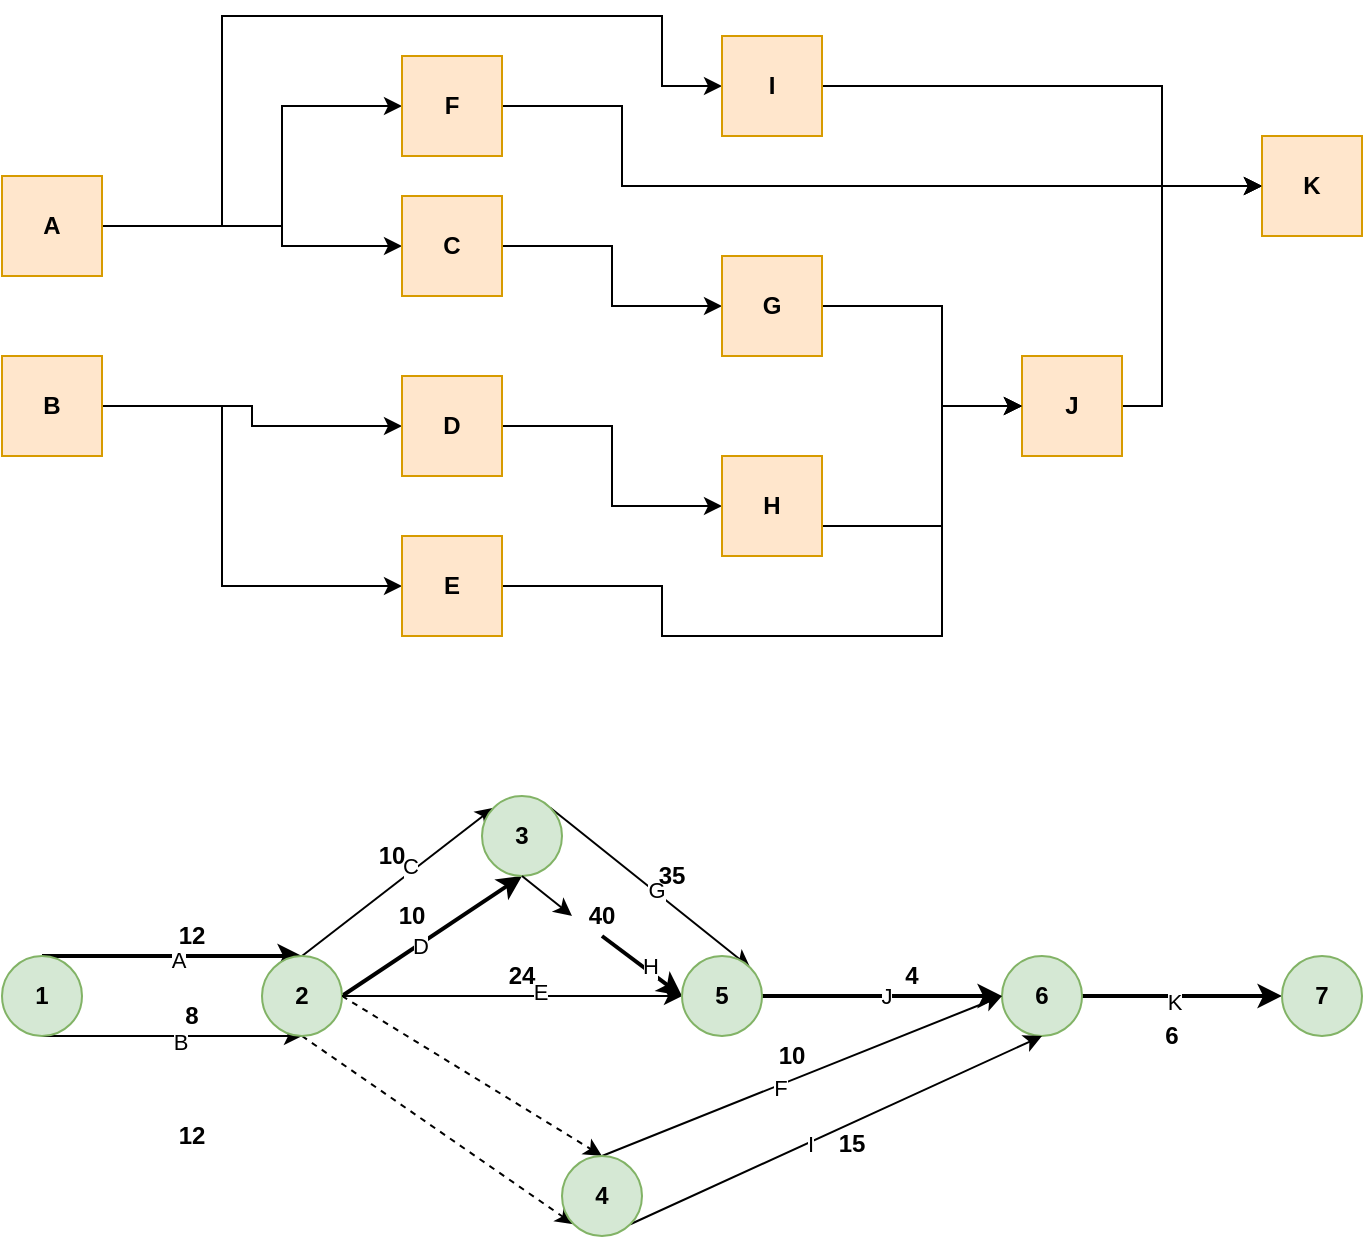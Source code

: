 <mxfile version="21.8.0" type="github">
  <diagram name="Página-1" id="NLafwp9bv83QT103kxV1">
    <mxGraphModel dx="875" dy="452" grid="1" gridSize="10" guides="1" tooltips="1" connect="1" arrows="1" fold="1" page="1" pageScale="1" pageWidth="827" pageHeight="1169" math="0" shadow="0">
      <root>
        <mxCell id="0" />
        <mxCell id="1" parent="0" />
        <mxCell id="jHylTcCAfwRpH7NAcws_-10" style="edgeStyle=orthogonalEdgeStyle;rounded=0;orthogonalLoop=1;jettySize=auto;html=1;entryX=0;entryY=0.5;entryDx=0;entryDy=0;fontStyle=1" parent="1" source="jHylTcCAfwRpH7NAcws_-1" target="jHylTcCAfwRpH7NAcws_-3" edge="1">
          <mxGeometry relative="1" as="geometry">
            <Array as="points">
              <mxPoint x="260" y="135" />
              <mxPoint x="260" y="145" />
            </Array>
          </mxGeometry>
        </mxCell>
        <mxCell id="jHylTcCAfwRpH7NAcws_-13" style="edgeStyle=orthogonalEdgeStyle;rounded=0;orthogonalLoop=1;jettySize=auto;html=1;entryX=0;entryY=0.5;entryDx=0;entryDy=0;" parent="1" source="jHylTcCAfwRpH7NAcws_-1" target="jHylTcCAfwRpH7NAcws_-5" edge="1">
          <mxGeometry relative="1" as="geometry">
            <Array as="points">
              <mxPoint x="260" y="135" />
              <mxPoint x="260" y="75" />
            </Array>
          </mxGeometry>
        </mxCell>
        <mxCell id="jHylTcCAfwRpH7NAcws_-21" style="edgeStyle=orthogonalEdgeStyle;rounded=0;orthogonalLoop=1;jettySize=auto;html=1;entryX=0;entryY=0.5;entryDx=0;entryDy=0;" parent="1" source="jHylTcCAfwRpH7NAcws_-1" target="jHylTcCAfwRpH7NAcws_-19" edge="1">
          <mxGeometry relative="1" as="geometry">
            <Array as="points">
              <mxPoint x="230" y="135" />
              <mxPoint x="230" y="30" />
              <mxPoint x="450" y="30" />
              <mxPoint x="450" y="65" />
            </Array>
          </mxGeometry>
        </mxCell>
        <mxCell id="jHylTcCAfwRpH7NAcws_-1" value="&lt;span&gt;A&lt;/span&gt;" style="whiteSpace=wrap;html=1;aspect=fixed;fontStyle=1;fillColor=#ffe6cc;strokeColor=#d79b00;" parent="1" vertex="1">
          <mxGeometry x="120" y="110" width="50" height="50" as="geometry" />
        </mxCell>
        <mxCell id="jHylTcCAfwRpH7NAcws_-11" style="edgeStyle=orthogonalEdgeStyle;rounded=0;orthogonalLoop=1;jettySize=auto;html=1;entryX=0;entryY=0.5;entryDx=0;entryDy=0;" parent="1" source="jHylTcCAfwRpH7NAcws_-2" target="jHylTcCAfwRpH7NAcws_-7" edge="1">
          <mxGeometry relative="1" as="geometry" />
        </mxCell>
        <mxCell id="jHylTcCAfwRpH7NAcws_-12" style="edgeStyle=orthogonalEdgeStyle;rounded=0;orthogonalLoop=1;jettySize=auto;html=1;entryX=0;entryY=0.5;entryDx=0;entryDy=0;" parent="1" source="jHylTcCAfwRpH7NAcws_-2" target="jHylTcCAfwRpH7NAcws_-4" edge="1">
          <mxGeometry relative="1" as="geometry">
            <Array as="points">
              <mxPoint x="230" y="225" />
              <mxPoint x="230" y="315" />
            </Array>
          </mxGeometry>
        </mxCell>
        <mxCell id="jHylTcCAfwRpH7NAcws_-2" value="B" style="whiteSpace=wrap;html=1;aspect=fixed;fontStyle=1;fillColor=#ffe6cc;strokeColor=#d79b00;" parent="1" vertex="1">
          <mxGeometry x="120" y="200" width="50" height="50" as="geometry" />
        </mxCell>
        <mxCell id="jHylTcCAfwRpH7NAcws_-14" style="edgeStyle=orthogonalEdgeStyle;rounded=0;orthogonalLoop=1;jettySize=auto;html=1;" parent="1" source="jHylTcCAfwRpH7NAcws_-3" target="jHylTcCAfwRpH7NAcws_-9" edge="1">
          <mxGeometry relative="1" as="geometry" />
        </mxCell>
        <mxCell id="jHylTcCAfwRpH7NAcws_-3" value="C" style="whiteSpace=wrap;html=1;aspect=fixed;fontStyle=1;fillColor=#ffe6cc;strokeColor=#d79b00;" parent="1" vertex="1">
          <mxGeometry x="320" y="120" width="50" height="50" as="geometry" />
        </mxCell>
        <mxCell id="jHylTcCAfwRpH7NAcws_-22" style="edgeStyle=orthogonalEdgeStyle;rounded=0;orthogonalLoop=1;jettySize=auto;html=1;entryX=0;entryY=0.5;entryDx=0;entryDy=0;" parent="1" source="jHylTcCAfwRpH7NAcws_-4" target="jHylTcCAfwRpH7NAcws_-6" edge="1">
          <mxGeometry relative="1" as="geometry">
            <Array as="points">
              <mxPoint x="450" y="315" />
              <mxPoint x="450" y="340" />
              <mxPoint x="590" y="340" />
              <mxPoint x="590" y="225" />
            </Array>
          </mxGeometry>
        </mxCell>
        <mxCell id="jHylTcCAfwRpH7NAcws_-4" value="E" style="whiteSpace=wrap;html=1;aspect=fixed;fontStyle=1;fillColor=#ffe6cc;strokeColor=#d79b00;" parent="1" vertex="1">
          <mxGeometry x="320" y="290" width="50" height="50" as="geometry" />
        </mxCell>
        <mxCell id="jHylTcCAfwRpH7NAcws_-25" style="edgeStyle=orthogonalEdgeStyle;rounded=0;orthogonalLoop=1;jettySize=auto;html=1;entryX=0;entryY=0.5;entryDx=0;entryDy=0;" parent="1" source="jHylTcCAfwRpH7NAcws_-5" target="jHylTcCAfwRpH7NAcws_-16" edge="1">
          <mxGeometry relative="1" as="geometry">
            <Array as="points">
              <mxPoint x="430" y="75" />
              <mxPoint x="430" y="115" />
            </Array>
          </mxGeometry>
        </mxCell>
        <mxCell id="jHylTcCAfwRpH7NAcws_-5" value="F" style="whiteSpace=wrap;html=1;aspect=fixed;fontStyle=1;fillColor=#ffe6cc;strokeColor=#d79b00;" parent="1" vertex="1">
          <mxGeometry x="320" y="50" width="50" height="50" as="geometry" />
        </mxCell>
        <mxCell id="jHylTcCAfwRpH7NAcws_-28" style="edgeStyle=orthogonalEdgeStyle;rounded=0;orthogonalLoop=1;jettySize=auto;html=1;entryX=0;entryY=0.5;entryDx=0;entryDy=0;" parent="1" source="jHylTcCAfwRpH7NAcws_-6" target="jHylTcCAfwRpH7NAcws_-16" edge="1">
          <mxGeometry relative="1" as="geometry">
            <Array as="points">
              <mxPoint x="700" y="225" />
              <mxPoint x="700" y="115" />
            </Array>
          </mxGeometry>
        </mxCell>
        <mxCell id="jHylTcCAfwRpH7NAcws_-6" value="J" style="whiteSpace=wrap;html=1;aspect=fixed;fontStyle=1;fillColor=#ffe6cc;strokeColor=#d79b00;" parent="1" vertex="1">
          <mxGeometry x="630" y="200" width="50" height="50" as="geometry" />
        </mxCell>
        <mxCell id="jHylTcCAfwRpH7NAcws_-15" style="edgeStyle=orthogonalEdgeStyle;rounded=0;orthogonalLoop=1;jettySize=auto;html=1;entryX=0;entryY=0.5;entryDx=0;entryDy=0;" parent="1" source="jHylTcCAfwRpH7NAcws_-7" target="jHylTcCAfwRpH7NAcws_-8" edge="1">
          <mxGeometry relative="1" as="geometry" />
        </mxCell>
        <mxCell id="jHylTcCAfwRpH7NAcws_-7" value="D" style="whiteSpace=wrap;html=1;aspect=fixed;fontStyle=1;fillColor=#ffe6cc;strokeColor=#d79b00;" parent="1" vertex="1">
          <mxGeometry x="320" y="210" width="50" height="50" as="geometry" />
        </mxCell>
        <mxCell id="jHylTcCAfwRpH7NAcws_-24" style="edgeStyle=orthogonalEdgeStyle;rounded=0;orthogonalLoop=1;jettySize=auto;html=1;entryX=0;entryY=0.5;entryDx=0;entryDy=0;" parent="1" source="jHylTcCAfwRpH7NAcws_-8" target="jHylTcCAfwRpH7NAcws_-6" edge="1">
          <mxGeometry relative="1" as="geometry">
            <Array as="points">
              <mxPoint x="590" y="285" />
              <mxPoint x="590" y="225" />
            </Array>
          </mxGeometry>
        </mxCell>
        <mxCell id="jHylTcCAfwRpH7NAcws_-8" value="H" style="whiteSpace=wrap;html=1;aspect=fixed;fontStyle=1;fillColor=#ffe6cc;strokeColor=#d79b00;" parent="1" vertex="1">
          <mxGeometry x="480" y="250" width="50" height="50" as="geometry" />
        </mxCell>
        <mxCell id="jHylTcCAfwRpH7NAcws_-23" style="edgeStyle=orthogonalEdgeStyle;rounded=0;orthogonalLoop=1;jettySize=auto;html=1;entryX=0;entryY=0.5;entryDx=0;entryDy=0;" parent="1" source="jHylTcCAfwRpH7NAcws_-9" target="jHylTcCAfwRpH7NAcws_-6" edge="1">
          <mxGeometry relative="1" as="geometry">
            <Array as="points">
              <mxPoint x="590" y="175" />
              <mxPoint x="590" y="225" />
            </Array>
          </mxGeometry>
        </mxCell>
        <mxCell id="jHylTcCAfwRpH7NAcws_-9" value="G" style="whiteSpace=wrap;html=1;aspect=fixed;fontStyle=1;fillColor=#ffe6cc;strokeColor=#d79b00;" parent="1" vertex="1">
          <mxGeometry x="480" y="150" width="50" height="50" as="geometry" />
        </mxCell>
        <mxCell id="jHylTcCAfwRpH7NAcws_-16" value="K" style="whiteSpace=wrap;html=1;aspect=fixed;fontStyle=1;fillColor=#ffe6cc;strokeColor=#d79b00;" parent="1" vertex="1">
          <mxGeometry x="750" y="90" width="50" height="50" as="geometry" />
        </mxCell>
        <mxCell id="jHylTcCAfwRpH7NAcws_-27" style="edgeStyle=orthogonalEdgeStyle;rounded=0;orthogonalLoop=1;jettySize=auto;html=1;entryX=0;entryY=0.5;entryDx=0;entryDy=0;" parent="1" source="jHylTcCAfwRpH7NAcws_-19" target="jHylTcCAfwRpH7NAcws_-16" edge="1">
          <mxGeometry relative="1" as="geometry">
            <Array as="points">
              <mxPoint x="700" y="65" />
              <mxPoint x="700" y="115" />
            </Array>
          </mxGeometry>
        </mxCell>
        <mxCell id="jHylTcCAfwRpH7NAcws_-19" value="I" style="whiteSpace=wrap;html=1;aspect=fixed;fontStyle=1;fillColor=#ffe6cc;strokeColor=#d79b00;" parent="1" vertex="1">
          <mxGeometry x="480" y="40" width="50" height="50" as="geometry" />
        </mxCell>
        <mxCell id="l46T4ABHyb0yzA2NnPdU-8" style="rounded=0;orthogonalLoop=1;jettySize=auto;html=1;exitX=0.5;exitY=0;exitDx=0;exitDy=0;entryX=0.5;entryY=0;entryDx=0;entryDy=0;strokeWidth=2;" edge="1" parent="1" source="l46T4ABHyb0yzA2NnPdU-1" target="l46T4ABHyb0yzA2NnPdU-2">
          <mxGeometry relative="1" as="geometry" />
        </mxCell>
        <mxCell id="l46T4ABHyb0yzA2NnPdU-13" value="A" style="edgeLabel;html=1;align=center;verticalAlign=middle;resizable=0;points=[];" vertex="1" connectable="0" parent="l46T4ABHyb0yzA2NnPdU-8">
          <mxGeometry x="0.035" y="-2" relative="1" as="geometry">
            <mxPoint as="offset" />
          </mxGeometry>
        </mxCell>
        <mxCell id="l46T4ABHyb0yzA2NnPdU-9" style="rounded=0;orthogonalLoop=1;jettySize=auto;html=1;exitX=0.5;exitY=1;exitDx=0;exitDy=0;entryX=0.5;entryY=1;entryDx=0;entryDy=0;" edge="1" parent="1" source="l46T4ABHyb0yzA2NnPdU-1" target="l46T4ABHyb0yzA2NnPdU-2">
          <mxGeometry relative="1" as="geometry" />
        </mxCell>
        <mxCell id="l46T4ABHyb0yzA2NnPdU-14" value="B" style="edgeLabel;html=1;align=center;verticalAlign=middle;resizable=0;points=[];" vertex="1" connectable="0" parent="l46T4ABHyb0yzA2NnPdU-9">
          <mxGeometry x="0.06" y="-3" relative="1" as="geometry">
            <mxPoint as="offset" />
          </mxGeometry>
        </mxCell>
        <mxCell id="l46T4ABHyb0yzA2NnPdU-1" value="1" style="ellipse;whiteSpace=wrap;html=1;aspect=fixed;fillColor=#d5e8d4;strokeColor=#82b366;fontStyle=1" vertex="1" parent="1">
          <mxGeometry x="120" y="500" width="40" height="40" as="geometry" />
        </mxCell>
        <mxCell id="l46T4ABHyb0yzA2NnPdU-15" style="rounded=0;orthogonalLoop=1;jettySize=auto;html=1;entryX=0.5;entryY=1;entryDx=0;entryDy=0;exitX=1;exitY=0.5;exitDx=0;exitDy=0;strokeWidth=2;" edge="1" parent="1" source="l46T4ABHyb0yzA2NnPdU-2" target="l46T4ABHyb0yzA2NnPdU-5">
          <mxGeometry relative="1" as="geometry" />
        </mxCell>
        <mxCell id="l46T4ABHyb0yzA2NnPdU-18" value="D" style="edgeLabel;html=1;align=center;verticalAlign=middle;resizable=0;points=[];" vertex="1" connectable="0" parent="l46T4ABHyb0yzA2NnPdU-15">
          <mxGeometry x="-0.141" y="-1" relative="1" as="geometry">
            <mxPoint as="offset" />
          </mxGeometry>
        </mxCell>
        <mxCell id="l46T4ABHyb0yzA2NnPdU-16" style="rounded=0;orthogonalLoop=1;jettySize=auto;html=1;exitX=0.5;exitY=0;exitDx=0;exitDy=0;entryX=0;entryY=0;entryDx=0;entryDy=0;" edge="1" parent="1" source="l46T4ABHyb0yzA2NnPdU-2" target="l46T4ABHyb0yzA2NnPdU-5">
          <mxGeometry relative="1" as="geometry" />
        </mxCell>
        <mxCell id="l46T4ABHyb0yzA2NnPdU-17" value="C" style="edgeLabel;html=1;align=center;verticalAlign=middle;resizable=0;points=[];" vertex="1" connectable="0" parent="l46T4ABHyb0yzA2NnPdU-16">
          <mxGeometry x="0.159" y="3" relative="1" as="geometry">
            <mxPoint as="offset" />
          </mxGeometry>
        </mxCell>
        <mxCell id="l46T4ABHyb0yzA2NnPdU-30" style="rounded=0;orthogonalLoop=1;jettySize=auto;html=1;exitX=1;exitY=0.5;exitDx=0;exitDy=0;entryX=0.5;entryY=0;entryDx=0;entryDy=0;dashed=1;" edge="1" parent="1" source="l46T4ABHyb0yzA2NnPdU-2" target="l46T4ABHyb0yzA2NnPdU-6">
          <mxGeometry relative="1" as="geometry" />
        </mxCell>
        <mxCell id="l46T4ABHyb0yzA2NnPdU-31" style="rounded=0;orthogonalLoop=1;jettySize=auto;html=1;exitX=0.5;exitY=1;exitDx=0;exitDy=0;entryX=0;entryY=1;entryDx=0;entryDy=0;dashed=1;" edge="1" parent="1" source="l46T4ABHyb0yzA2NnPdU-2" target="l46T4ABHyb0yzA2NnPdU-6">
          <mxGeometry relative="1" as="geometry" />
        </mxCell>
        <mxCell id="l46T4ABHyb0yzA2NnPdU-2" value="2" style="ellipse;whiteSpace=wrap;html=1;aspect=fixed;fillColor=#d5e8d4;strokeColor=#82b366;fontStyle=1" vertex="1" parent="1">
          <mxGeometry x="250" y="500" width="40" height="40" as="geometry" />
        </mxCell>
        <mxCell id="l46T4ABHyb0yzA2NnPdU-34" style="edgeStyle=orthogonalEdgeStyle;rounded=0;orthogonalLoop=1;jettySize=auto;html=1;exitX=1;exitY=0.5;exitDx=0;exitDy=0;entryX=0;entryY=0.5;entryDx=0;entryDy=0;strokeWidth=2;" edge="1" parent="1" source="l46T4ABHyb0yzA2NnPdU-3" target="l46T4ABHyb0yzA2NnPdU-7">
          <mxGeometry relative="1" as="geometry" />
        </mxCell>
        <mxCell id="l46T4ABHyb0yzA2NnPdU-35" value="K" style="edgeLabel;html=1;align=center;verticalAlign=middle;resizable=0;points=[];" vertex="1" connectable="0" parent="l46T4ABHyb0yzA2NnPdU-34">
          <mxGeometry x="-0.087" y="-3" relative="1" as="geometry">
            <mxPoint as="offset" />
          </mxGeometry>
        </mxCell>
        <mxCell id="l46T4ABHyb0yzA2NnPdU-3" value="6" style="ellipse;whiteSpace=wrap;html=1;aspect=fixed;fillColor=#d5e8d4;strokeColor=#82b366;fontStyle=1" vertex="1" parent="1">
          <mxGeometry x="620" y="500" width="40" height="40" as="geometry" />
        </mxCell>
        <mxCell id="l46T4ABHyb0yzA2NnPdU-25" style="edgeStyle=orthogonalEdgeStyle;rounded=0;orthogonalLoop=1;jettySize=auto;html=1;exitX=1;exitY=0.5;exitDx=0;exitDy=0;strokeWidth=2;" edge="1" parent="1" source="l46T4ABHyb0yzA2NnPdU-4" target="l46T4ABHyb0yzA2NnPdU-3">
          <mxGeometry relative="1" as="geometry" />
        </mxCell>
        <mxCell id="l46T4ABHyb0yzA2NnPdU-26" value="J" style="edgeLabel;html=1;align=center;verticalAlign=middle;resizable=0;points=[];" vertex="1" connectable="0" parent="l46T4ABHyb0yzA2NnPdU-25">
          <mxGeometry x="0.036" relative="1" as="geometry">
            <mxPoint as="offset" />
          </mxGeometry>
        </mxCell>
        <mxCell id="l46T4ABHyb0yzA2NnPdU-19" style="rounded=0;orthogonalLoop=1;jettySize=auto;html=1;exitX=1;exitY=0;exitDx=0;exitDy=0;entryX=1;entryY=0;entryDx=0;entryDy=0;" edge="1" parent="1" source="l46T4ABHyb0yzA2NnPdU-5" target="l46T4ABHyb0yzA2NnPdU-4">
          <mxGeometry relative="1" as="geometry" />
        </mxCell>
        <mxCell id="l46T4ABHyb0yzA2NnPdU-21" value="G" style="edgeLabel;html=1;align=center;verticalAlign=middle;resizable=0;points=[];" vertex="1" connectable="0" parent="l46T4ABHyb0yzA2NnPdU-19">
          <mxGeometry x="0.042" y="1" relative="1" as="geometry">
            <mxPoint as="offset" />
          </mxGeometry>
        </mxCell>
        <mxCell id="l46T4ABHyb0yzA2NnPdU-20" style="rounded=0;orthogonalLoop=1;jettySize=auto;html=1;exitX=0.5;exitY=1;exitDx=0;exitDy=0;entryX=0;entryY=0.5;entryDx=0;entryDy=0;strokeWidth=2;" edge="1" parent="1" source="l46T4ABHyb0yzA2NnPdU-51" target="l46T4ABHyb0yzA2NnPdU-4">
          <mxGeometry relative="1" as="geometry" />
        </mxCell>
        <mxCell id="l46T4ABHyb0yzA2NnPdU-22" value="H" style="edgeLabel;html=1;align=center;verticalAlign=middle;resizable=0;points=[];" vertex="1" connectable="0" parent="l46T4ABHyb0yzA2NnPdU-20">
          <mxGeometry x="0.114" y="2" relative="1" as="geometry">
            <mxPoint as="offset" />
          </mxGeometry>
        </mxCell>
        <mxCell id="l46T4ABHyb0yzA2NnPdU-5" value="3" style="ellipse;whiteSpace=wrap;html=1;aspect=fixed;fillColor=#d5e8d4;strokeColor=#82b366;fontStyle=1" vertex="1" parent="1">
          <mxGeometry x="360" y="420" width="40" height="40" as="geometry" />
        </mxCell>
        <mxCell id="l46T4ABHyb0yzA2NnPdU-28" style="rounded=0;orthogonalLoop=1;jettySize=auto;html=1;exitX=1;exitY=1;exitDx=0;exitDy=0;entryX=0.5;entryY=1;entryDx=0;entryDy=0;" edge="1" parent="1" source="l46T4ABHyb0yzA2NnPdU-6" target="l46T4ABHyb0yzA2NnPdU-3">
          <mxGeometry relative="1" as="geometry" />
        </mxCell>
        <mxCell id="l46T4ABHyb0yzA2NnPdU-33" value="I" style="edgeLabel;html=1;align=center;verticalAlign=middle;resizable=0;points=[];" vertex="1" connectable="0" parent="l46T4ABHyb0yzA2NnPdU-28">
          <mxGeometry x="-0.126" relative="1" as="geometry">
            <mxPoint y="1" as="offset" />
          </mxGeometry>
        </mxCell>
        <mxCell id="l46T4ABHyb0yzA2NnPdU-29" style="rounded=0;orthogonalLoop=1;jettySize=auto;html=1;exitX=0.5;exitY=0;exitDx=0;exitDy=0;entryX=0;entryY=0.5;entryDx=0;entryDy=0;" edge="1" parent="1" source="l46T4ABHyb0yzA2NnPdU-6" target="l46T4ABHyb0yzA2NnPdU-3">
          <mxGeometry relative="1" as="geometry" />
        </mxCell>
        <mxCell id="l46T4ABHyb0yzA2NnPdU-32" value="F" style="edgeLabel;html=1;align=center;verticalAlign=middle;resizable=0;points=[];" vertex="1" connectable="0" parent="l46T4ABHyb0yzA2NnPdU-29">
          <mxGeometry x="-0.112" y="-1" relative="1" as="geometry">
            <mxPoint as="offset" />
          </mxGeometry>
        </mxCell>
        <mxCell id="l46T4ABHyb0yzA2NnPdU-6" value="4" style="ellipse;whiteSpace=wrap;html=1;aspect=fixed;fillColor=#d5e8d4;strokeColor=#82b366;fontStyle=1" vertex="1" parent="1">
          <mxGeometry x="400" y="600" width="40" height="40" as="geometry" />
        </mxCell>
        <mxCell id="l46T4ABHyb0yzA2NnPdU-7" value="7" style="ellipse;whiteSpace=wrap;html=1;aspect=fixed;fillColor=#d5e8d4;strokeColor=#82b366;fontStyle=1" vertex="1" parent="1">
          <mxGeometry x="760" y="500" width="40" height="40" as="geometry" />
        </mxCell>
        <mxCell id="l46T4ABHyb0yzA2NnPdU-36" value="" style="edgeStyle=orthogonalEdgeStyle;rounded=0;orthogonalLoop=1;jettySize=auto;html=1;" edge="1" parent="1" source="l46T4ABHyb0yzA2NnPdU-2" target="l46T4ABHyb0yzA2NnPdU-4">
          <mxGeometry relative="1" as="geometry">
            <mxPoint x="480" y="520" as="targetPoint" />
            <mxPoint x="290" y="520" as="sourcePoint" />
          </mxGeometry>
        </mxCell>
        <mxCell id="l46T4ABHyb0yzA2NnPdU-44" value="E" style="edgeLabel;html=1;align=center;verticalAlign=middle;resizable=0;points=[];" vertex="1" connectable="0" parent="l46T4ABHyb0yzA2NnPdU-36">
          <mxGeometry x="0.158" y="2" relative="1" as="geometry">
            <mxPoint as="offset" />
          </mxGeometry>
        </mxCell>
        <mxCell id="l46T4ABHyb0yzA2NnPdU-4" value="5" style="ellipse;whiteSpace=wrap;html=1;aspect=fixed;fillColor=#d5e8d4;strokeColor=#82b366;fontStyle=1" vertex="1" parent="1">
          <mxGeometry x="460" y="500" width="40" height="40" as="geometry" />
        </mxCell>
        <mxCell id="l46T4ABHyb0yzA2NnPdU-39" value="12" style="text;html=1;strokeColor=none;fillColor=none;align=center;verticalAlign=middle;whiteSpace=wrap;rounded=0;fontStyle=1" vertex="1" parent="1">
          <mxGeometry x="200" y="480" width="30" height="20" as="geometry" />
        </mxCell>
        <mxCell id="l46T4ABHyb0yzA2NnPdU-40" value="8" style="text;html=1;strokeColor=none;fillColor=none;align=center;verticalAlign=middle;whiteSpace=wrap;rounded=0;fontStyle=1" vertex="1" parent="1">
          <mxGeometry x="200" y="520" width="30" height="20" as="geometry" />
        </mxCell>
        <mxCell id="l46T4ABHyb0yzA2NnPdU-41" value="10" style="text;html=1;strokeColor=none;fillColor=none;align=center;verticalAlign=middle;whiteSpace=wrap;rounded=0;fontStyle=1" vertex="1" parent="1">
          <mxGeometry x="300" y="440" width="30" height="20" as="geometry" />
        </mxCell>
        <mxCell id="l46T4ABHyb0yzA2NnPdU-42" value="10" style="text;html=1;strokeColor=none;fillColor=none;align=center;verticalAlign=middle;whiteSpace=wrap;rounded=0;fontStyle=1" vertex="1" parent="1">
          <mxGeometry x="310" y="470" width="30" height="20" as="geometry" />
        </mxCell>
        <mxCell id="l46T4ABHyb0yzA2NnPdU-43" value="24" style="text;html=1;strokeColor=none;fillColor=none;align=center;verticalAlign=middle;whiteSpace=wrap;rounded=0;fontStyle=1" vertex="1" parent="1">
          <mxGeometry x="365" y="500" width="30" height="20" as="geometry" />
        </mxCell>
        <mxCell id="l46T4ABHyb0yzA2NnPdU-48" value="10" style="text;html=1;strokeColor=none;fillColor=none;align=center;verticalAlign=middle;whiteSpace=wrap;rounded=0;fontStyle=1" vertex="1" parent="1">
          <mxGeometry x="500" y="540" width="30" height="20" as="geometry" />
        </mxCell>
        <mxCell id="l46T4ABHyb0yzA2NnPdU-49" value="15" style="text;html=1;strokeColor=none;fillColor=none;align=center;verticalAlign=middle;whiteSpace=wrap;rounded=0;fontStyle=1" vertex="1" parent="1">
          <mxGeometry x="530" y="584" width="30" height="20" as="geometry" />
        </mxCell>
        <mxCell id="l46T4ABHyb0yzA2NnPdU-50" value="4" style="text;html=1;strokeColor=none;fillColor=none;align=center;verticalAlign=middle;whiteSpace=wrap;rounded=0;fontStyle=1" vertex="1" parent="1">
          <mxGeometry x="560" y="500" width="30" height="20" as="geometry" />
        </mxCell>
        <mxCell id="l46T4ABHyb0yzA2NnPdU-52" value="" style="rounded=0;orthogonalLoop=1;jettySize=auto;html=1;exitX=0.5;exitY=1;exitDx=0;exitDy=0;entryX=0;entryY=0.5;entryDx=0;entryDy=0;" edge="1" parent="1" source="l46T4ABHyb0yzA2NnPdU-5" target="l46T4ABHyb0yzA2NnPdU-51">
          <mxGeometry relative="1" as="geometry">
            <mxPoint x="380" y="460" as="sourcePoint" />
            <mxPoint x="460" y="520" as="targetPoint" />
          </mxGeometry>
        </mxCell>
        <mxCell id="l46T4ABHyb0yzA2NnPdU-51" value="40" style="text;html=1;strokeColor=none;fillColor=none;align=center;verticalAlign=middle;whiteSpace=wrap;rounded=0;fontStyle=1" vertex="1" parent="1">
          <mxGeometry x="405" y="470" width="30" height="20" as="geometry" />
        </mxCell>
        <mxCell id="l46T4ABHyb0yzA2NnPdU-54" value="35" style="text;html=1;strokeColor=none;fillColor=none;align=center;verticalAlign=middle;whiteSpace=wrap;rounded=0;fontStyle=1" vertex="1" parent="1">
          <mxGeometry x="440" y="450" width="30" height="20" as="geometry" />
        </mxCell>
        <mxCell id="l46T4ABHyb0yzA2NnPdU-55" value="6" style="text;html=1;strokeColor=none;fillColor=none;align=center;verticalAlign=middle;whiteSpace=wrap;rounded=0;fontStyle=1" vertex="1" parent="1">
          <mxGeometry x="690" y="530" width="30" height="20" as="geometry" />
        </mxCell>
        <mxCell id="l46T4ABHyb0yzA2NnPdU-56" value="12" style="text;html=1;strokeColor=none;fillColor=none;align=center;verticalAlign=middle;whiteSpace=wrap;rounded=0;fontStyle=1" vertex="1" parent="1">
          <mxGeometry x="200" y="580" width="30" height="20" as="geometry" />
        </mxCell>
      </root>
    </mxGraphModel>
  </diagram>
</mxfile>
